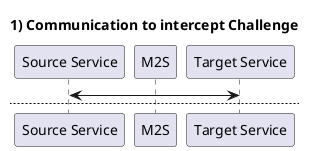 @startuml

title "1) Communication to intercept Challenge"

participant "Source Service" as s
participant "M2S" as m
participant "Target Service" as t

note left
    All requests are via HTTP/HTTPS protocol
end note
s <-> t

newpage "2.1) Lower environment with Mock service in recorder mode"

s -> m
m <-> t
m -> s

newpage "2.2) Lower environment with Mock service in mocking mode"

s <-> m

@enduml
